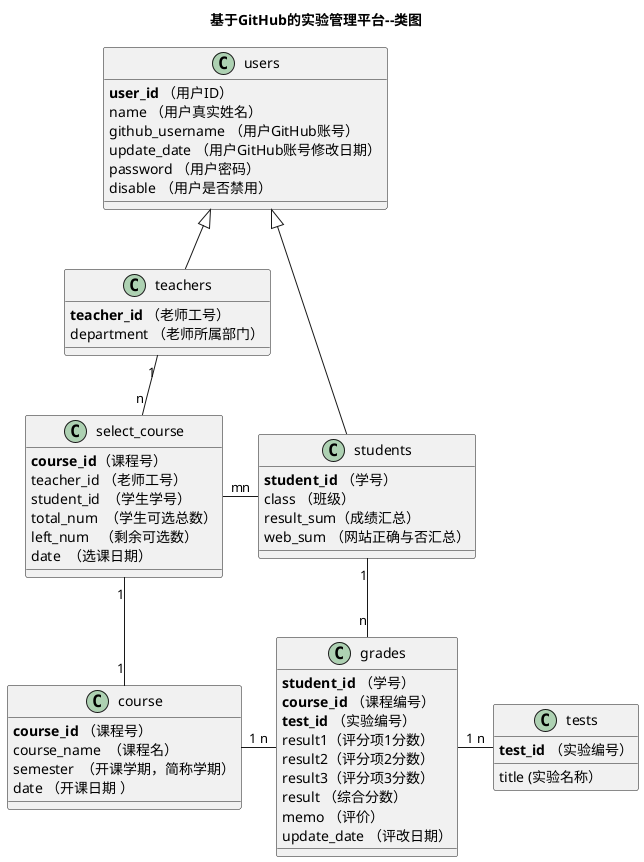@startuml
title 基于GitHub的实验管理平台--类图
class users {
    <b>user_id</b> （用户ID）
    name （用户真实姓名）
    github_username （用户GitHub账号）
    update_date （用户GitHub账号修改日期）
    password （用户密码）
    disable （用户是否禁用）
}
class teachers{
    <b>teacher_id</b> （老师工号）
    department （老师所属部门）
}
class students{
    <b>student_id</b> （学号）
    class （班级）
    result_sum（成绩汇总）
    web_sum （网站正确与否汇总）
}

users <|-- teachers
users <|- students

class grades {
    <b>student_id</b> （学号）
    <b>course_id</b> （课程编号）
    <b>test_id</b> （实验编号）
    result1（评分项1分数）
    result2（评分项2分数）
    result3（评分项3分数）
    result （综合分数）
    memo （评价）
    update_date （评改日期）
}

class course{
    <b>course_id</b> （课程号）
    course_name  （课程名）
    semester  （开课学期，简称学期）
    date （开课日期 ）
}

class select_course{
    <b>course_id</b>（课程号）
    teacher_id （老师工号）
    student_id  （学生学号）
    total_num  （学生可选总数）
    left_num   （剩余可选数）
    date  （选课日期）
}

class tests {
    <b>test_id</b> （实验编号）
    title (实验名称）
}


students "1" - "n"  grades
grades "1" - "n"  tests
course "1" - "n"  grades
select_course "m" - "n"  students
teachers "1" -- "n"  select_course
select_course  "1" -- "1"  course

@enduml